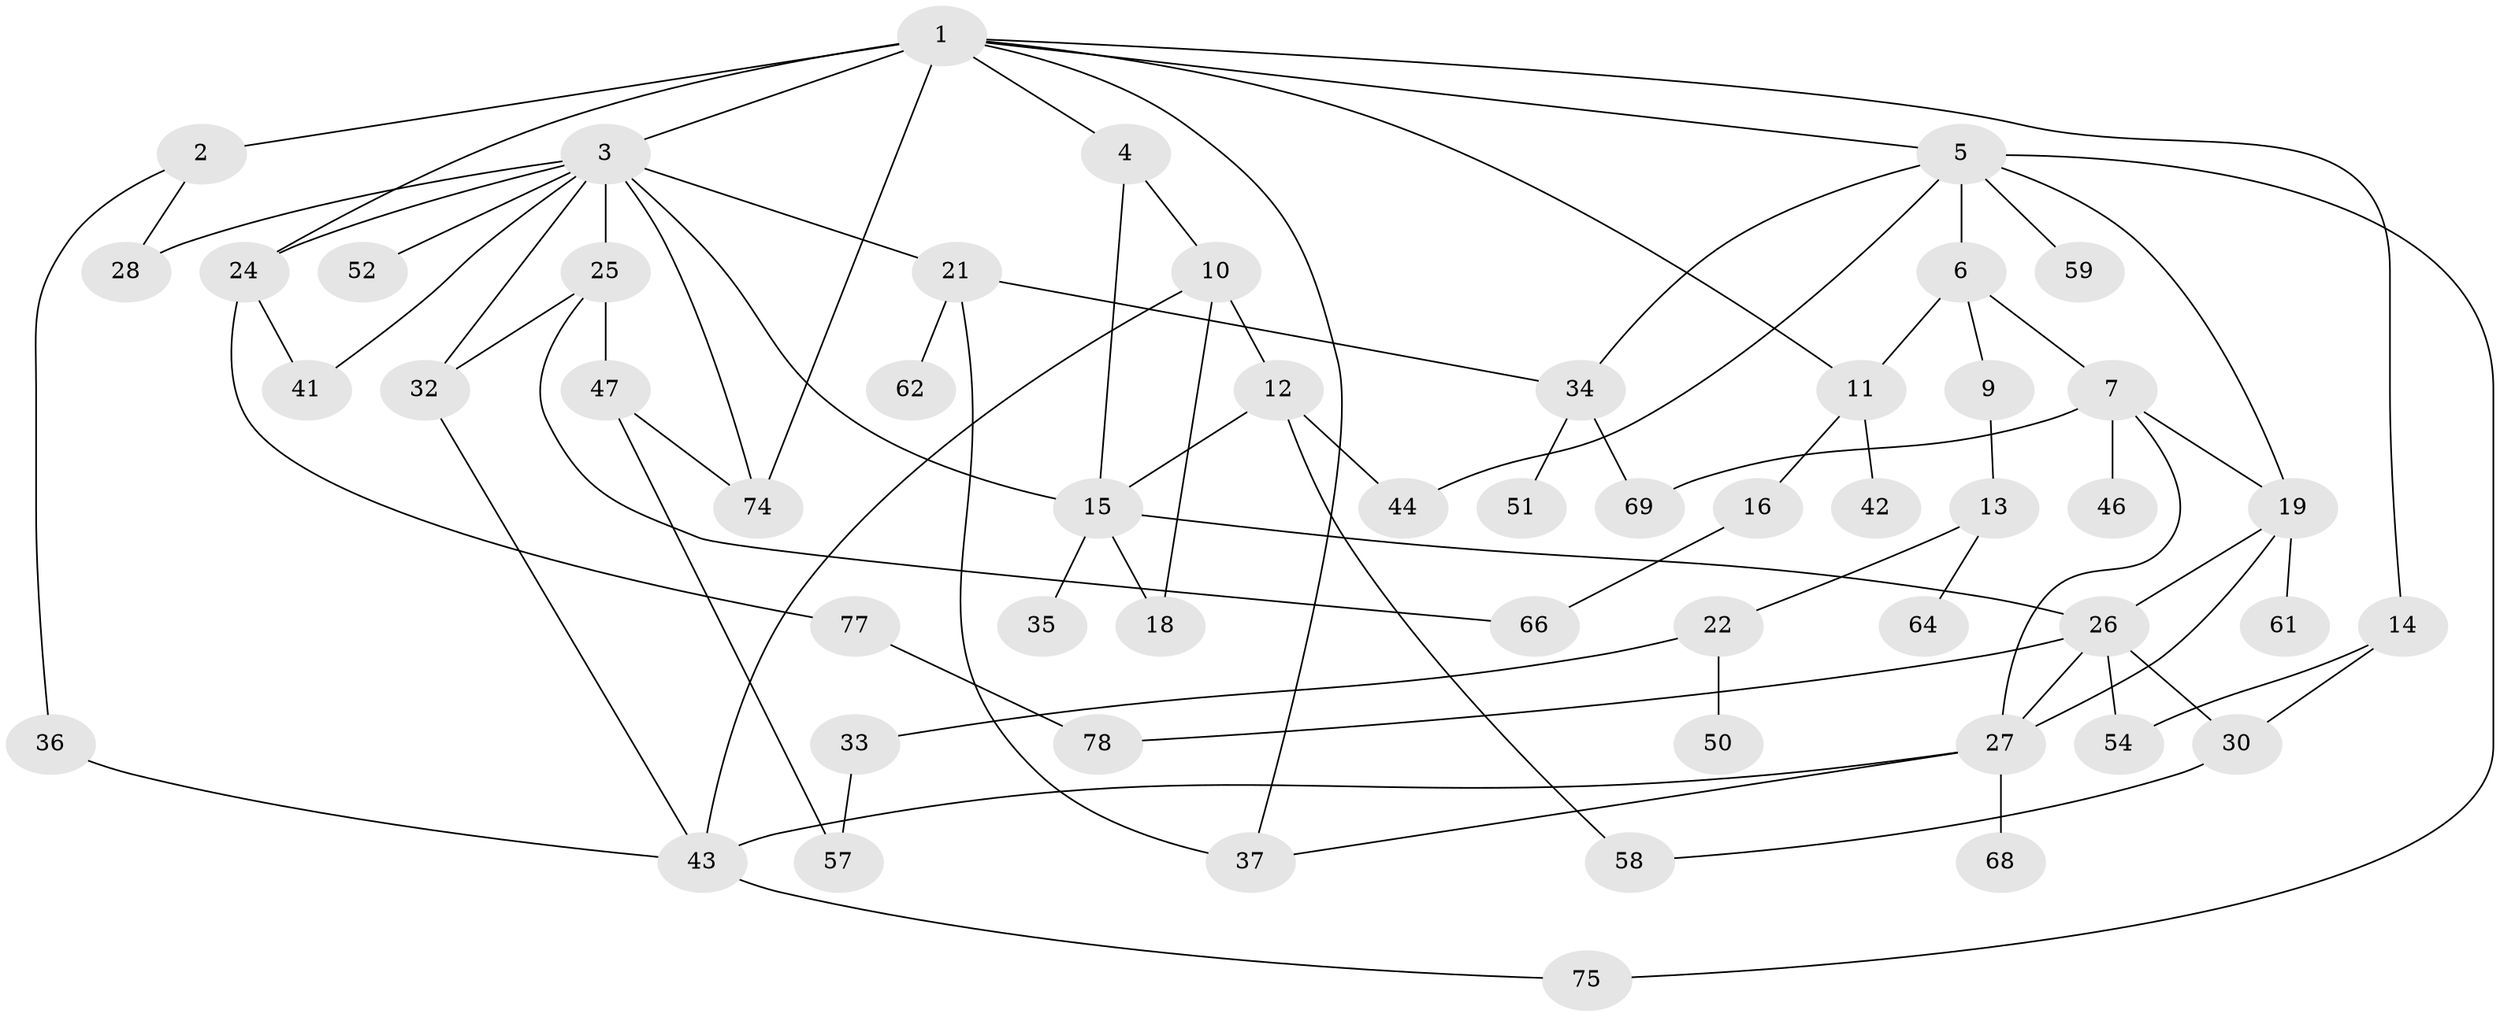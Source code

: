 // original degree distribution, {9: 0.012048192771084338, 4: 0.21686746987951808, 7: 0.024096385542168676, 3: 0.1686746987951807, 5: 0.024096385542168676, 2: 0.3373493975903614, 6: 0.012048192771084338, 1: 0.20481927710843373}
// Generated by graph-tools (version 1.1) at 2025/41/03/06/25 10:41:25]
// undirected, 54 vertices, 82 edges
graph export_dot {
graph [start="1"]
  node [color=gray90,style=filled];
  1 [super="+70"];
  2 [super="+8"];
  3 [super="+20"];
  4 [super="+79"];
  5 [super="+60"];
  6 [super="+63"];
  7 [super="+17"];
  9;
  10 [super="+76"];
  11 [super="+40"];
  12 [super="+31"];
  13 [super="+55"];
  14 [super="+56"];
  15 [super="+23"];
  16 [super="+45"];
  18;
  19 [super="+81"];
  21;
  22;
  24 [super="+49"];
  25 [super="+38"];
  26 [super="+29"];
  27 [super="+53"];
  28;
  30 [super="+72"];
  32 [super="+39"];
  33 [super="+71"];
  34 [super="+48"];
  35;
  36 [super="+67"];
  37 [super="+80"];
  41;
  42;
  43 [super="+65"];
  44 [super="+82"];
  46;
  47 [super="+73"];
  50;
  51;
  52;
  54;
  57;
  58;
  59;
  61;
  62;
  64;
  66;
  68;
  69;
  74 [super="+83"];
  75;
  77;
  78;
  1 -- 2 [weight=2];
  1 -- 3;
  1 -- 4;
  1 -- 5;
  1 -- 14;
  1 -- 37;
  1 -- 11;
  1 -- 24;
  1 -- 74;
  2 -- 28;
  2 -- 36;
  3 -- 24;
  3 -- 25;
  3 -- 52;
  3 -- 74 [weight=2];
  3 -- 15;
  3 -- 21;
  3 -- 41;
  3 -- 28;
  3 -- 32;
  4 -- 10;
  4 -- 15;
  5 -- 6;
  5 -- 19;
  5 -- 44;
  5 -- 59;
  5 -- 75;
  5 -- 34;
  6 -- 7;
  6 -- 9;
  6 -- 11;
  7 -- 69;
  7 -- 27;
  7 -- 46;
  7 -- 19;
  9 -- 13;
  10 -- 12;
  10 -- 18;
  10 -- 43;
  11 -- 16;
  11 -- 42;
  12 -- 15;
  12 -- 58;
  12 -- 44;
  13 -- 22;
  13 -- 64;
  14 -- 54;
  14 -- 30;
  15 -- 18;
  15 -- 35;
  15 -- 26;
  16 -- 66;
  19 -- 61;
  19 -- 27;
  19 -- 26;
  21 -- 34;
  21 -- 62;
  21 -- 37;
  22 -- 33;
  22 -- 50;
  24 -- 77;
  24 -- 41;
  25 -- 32;
  25 -- 47;
  25 -- 66;
  26 -- 30;
  26 -- 78;
  26 -- 27;
  26 -- 54;
  27 -- 37;
  27 -- 43;
  27 -- 68;
  30 -- 58;
  32 -- 43;
  33 -- 57;
  34 -- 51;
  34 -- 69;
  36 -- 43;
  43 -- 75;
  47 -- 57;
  47 -- 74;
  77 -- 78;
}

